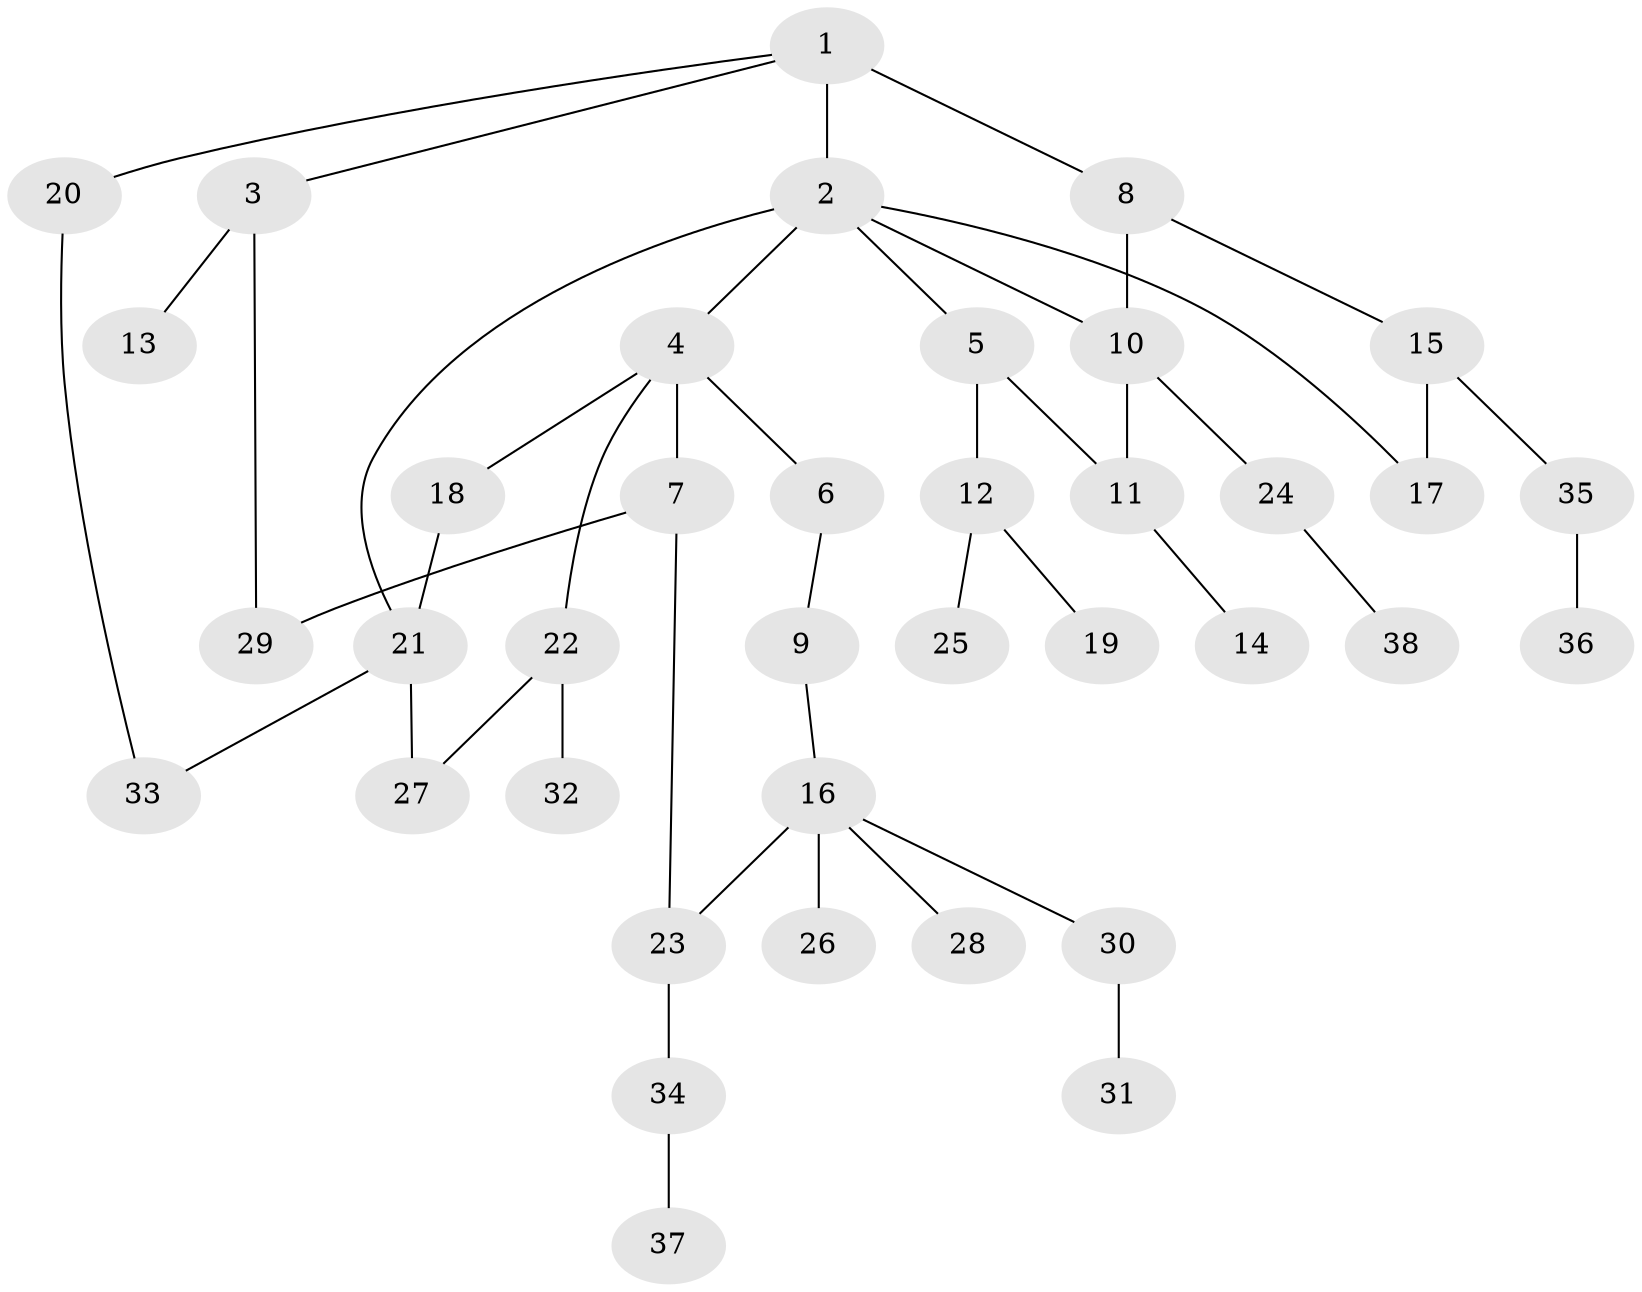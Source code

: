 // original degree distribution, {5: 0.09574468085106383, 4: 0.07446808510638298, 7: 0.010638297872340425, 2: 0.26595744680851063, 3: 0.11702127659574468, 1: 0.43617021276595747}
// Generated by graph-tools (version 1.1) at 2025/49/03/04/25 22:49:14]
// undirected, 38 vertices, 45 edges
graph export_dot {
  node [color=gray90,style=filled];
  1;
  2;
  3;
  4;
  5;
  6;
  7;
  8;
  9;
  10;
  11;
  12;
  13;
  14;
  15;
  16;
  17;
  18;
  19;
  20;
  21;
  22;
  23;
  24;
  25;
  26;
  27;
  28;
  29;
  30;
  31;
  32;
  33;
  34;
  35;
  36;
  37;
  38;
  1 -- 2 [weight=2.0];
  1 -- 3 [weight=1.0];
  1 -- 8 [weight=1.0];
  1 -- 20 [weight=1.0];
  2 -- 4 [weight=1.0];
  2 -- 5 [weight=1.0];
  2 -- 10 [weight=1.0];
  2 -- 17 [weight=1.0];
  2 -- 21 [weight=1.0];
  3 -- 13 [weight=1.0];
  3 -- 29 [weight=1.0];
  4 -- 6 [weight=1.0];
  4 -- 7 [weight=1.0];
  4 -- 18 [weight=1.0];
  4 -- 22 [weight=1.0];
  5 -- 11 [weight=1.0];
  5 -- 12 [weight=1.0];
  6 -- 9 [weight=1.0];
  7 -- 23 [weight=1.0];
  7 -- 29 [weight=1.0];
  8 -- 10 [weight=1.0];
  8 -- 15 [weight=1.0];
  9 -- 16 [weight=1.0];
  10 -- 11 [weight=1.0];
  10 -- 24 [weight=1.0];
  11 -- 14 [weight=1.0];
  12 -- 19 [weight=1.0];
  12 -- 25 [weight=1.0];
  15 -- 17 [weight=2.0];
  15 -- 35 [weight=1.0];
  16 -- 23 [weight=1.0];
  16 -- 26 [weight=1.0];
  16 -- 28 [weight=1.0];
  16 -- 30 [weight=1.0];
  18 -- 21 [weight=1.0];
  20 -- 33 [weight=1.0];
  21 -- 27 [weight=1.0];
  21 -- 33 [weight=1.0];
  22 -- 27 [weight=2.0];
  22 -- 32 [weight=1.0];
  23 -- 34 [weight=1.0];
  24 -- 38 [weight=1.0];
  30 -- 31 [weight=1.0];
  34 -- 37 [weight=1.0];
  35 -- 36 [weight=1.0];
}

